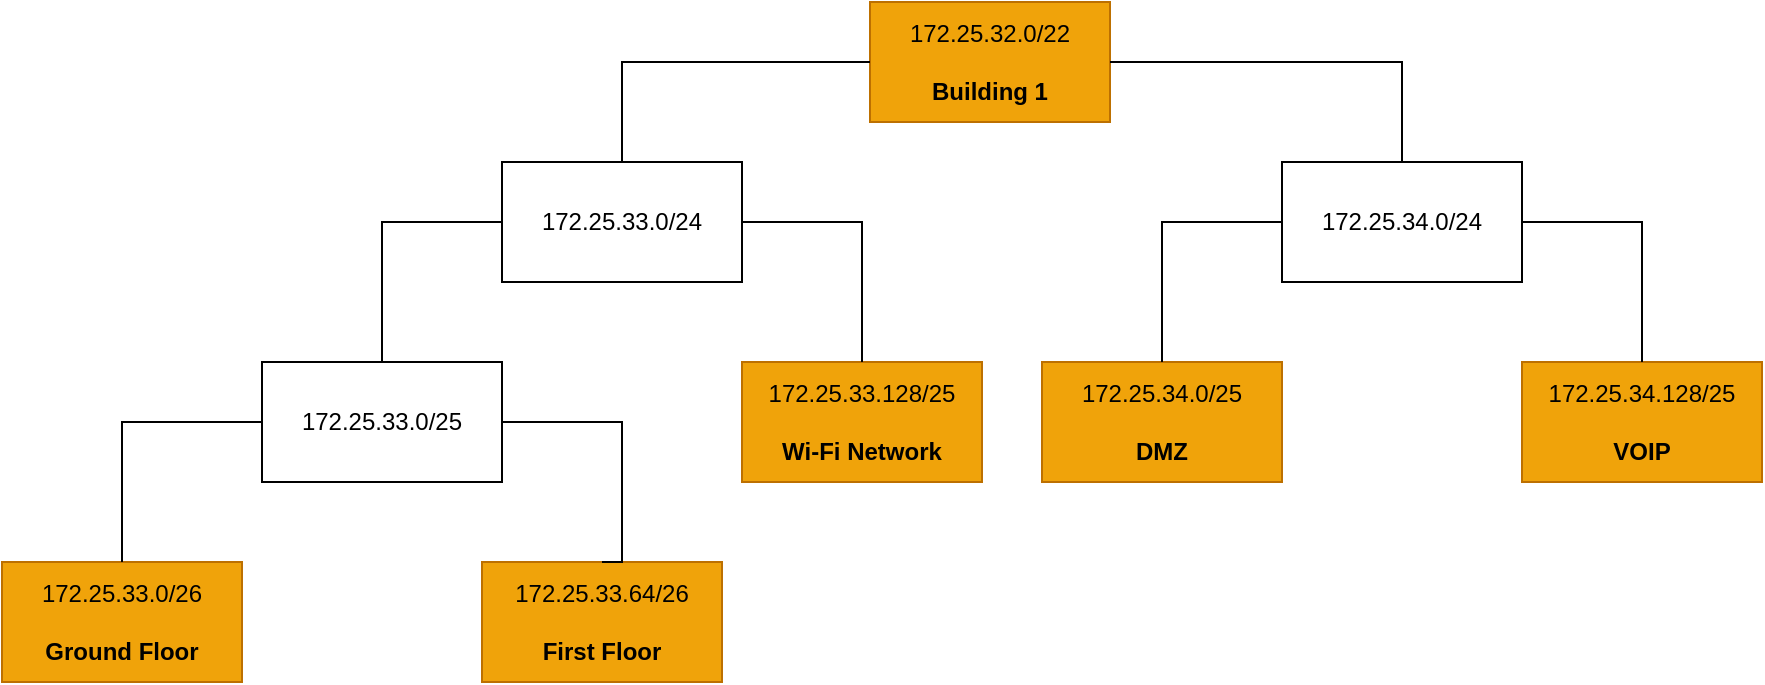 <mxfile version="23.1.5" type="device">
  <diagram name="Página-1" id="pagATBt7hbHSKExN4cWX">
    <mxGraphModel dx="1867" dy="661" grid="1" gridSize="10" guides="1" tooltips="1" connect="1" arrows="1" fold="1" page="1" pageScale="1" pageWidth="827" pageHeight="1169" math="0" shadow="0">
      <root>
        <mxCell id="0" />
        <mxCell id="1" parent="0" />
        <mxCell id="H1wOQiCzONqUMPA-irJb-1" value="172.25.32.0/22&lt;br&gt;&lt;br&gt;&lt;b&gt;Building 1&lt;/b&gt;" style="rounded=0;whiteSpace=wrap;html=1;fillColor=#f0a30a;fontColor=#000000;strokeColor=#BD7000;" parent="1" vertex="1">
          <mxGeometry x="354" y="30" width="120" height="60" as="geometry" />
        </mxCell>
        <mxCell id="H1wOQiCzONqUMPA-irJb-21" value="172.25.33.0/26&lt;br&gt;&lt;br&gt;&lt;b&gt;Ground Floor&lt;/b&gt;" style="rounded=0;whiteSpace=wrap;html=1;fillColor=#f0a30a;fontColor=#000000;strokeColor=#BD7000;" parent="1" vertex="1">
          <mxGeometry x="-80" y="310" width="120" height="60" as="geometry" />
        </mxCell>
        <mxCell id="H1wOQiCzONqUMPA-irJb-22" value="172.25.33.64/26&lt;br&gt;&lt;br&gt;&lt;b&gt;First Floor&lt;/b&gt;" style="rounded=0;whiteSpace=wrap;html=1;fillColor=#f0a30a;fontColor=#000000;strokeColor=#BD7000;" parent="1" vertex="1">
          <mxGeometry x="160" y="310" width="120" height="60" as="geometry" />
        </mxCell>
        <mxCell id="H1wOQiCzONqUMPA-irJb-23" value="172.25.33.128/25&lt;br&gt;&lt;br&gt;&lt;b&gt;Wi-Fi Network&lt;/b&gt;" style="rounded=0;whiteSpace=wrap;html=1;fillColor=#f0a30a;fontColor=#000000;strokeColor=#BD7000;" parent="1" vertex="1">
          <mxGeometry x="290" y="210" width="120" height="60" as="geometry" />
        </mxCell>
        <mxCell id="H1wOQiCzONqUMPA-irJb-24" value="172.25.34.0/25&lt;br&gt;&lt;br&gt;&lt;b&gt;DMZ&lt;/b&gt;" style="rounded=0;whiteSpace=wrap;html=1;fillColor=#f0a30a;fontColor=#000000;strokeColor=#BD7000;" parent="1" vertex="1">
          <mxGeometry x="440" y="210" width="120" height="60" as="geometry" />
        </mxCell>
        <mxCell id="H1wOQiCzONqUMPA-irJb-25" value="172.25.34.128/25&lt;br&gt;&lt;br&gt;&lt;b&gt;VOIP&lt;/b&gt;" style="rounded=0;whiteSpace=wrap;html=1;fillColor=#f0a30a;fontColor=#000000;strokeColor=#BD7000;" parent="1" vertex="1">
          <mxGeometry x="680" y="210" width="120" height="60" as="geometry" />
        </mxCell>
        <mxCell id="LlGwRYem7AL6F5qgaJpE-1" value="172.25.33.0/24" style="rounded=0;whiteSpace=wrap;html=1;" vertex="1" parent="1">
          <mxGeometry x="170" y="110" width="120" height="60" as="geometry" />
        </mxCell>
        <mxCell id="LlGwRYem7AL6F5qgaJpE-4" value="172.25.33.0/25" style="rounded=0;whiteSpace=wrap;html=1;" vertex="1" parent="1">
          <mxGeometry x="50" y="210" width="120" height="60" as="geometry" />
        </mxCell>
        <mxCell id="LlGwRYem7AL6F5qgaJpE-5" value="172.25.34.0/24" style="rounded=0;whiteSpace=wrap;html=1;" vertex="1" parent="1">
          <mxGeometry x="560" y="110" width="120" height="60" as="geometry" />
        </mxCell>
        <mxCell id="LlGwRYem7AL6F5qgaJpE-6" value="" style="endArrow=none;html=1;rounded=0;entryX=0;entryY=0.5;entryDx=0;entryDy=0;exitX=0.5;exitY=0;exitDx=0;exitDy=0;edgeStyle=orthogonalEdgeStyle;" edge="1" parent="1" source="LlGwRYem7AL6F5qgaJpE-1" target="H1wOQiCzONqUMPA-irJb-1">
          <mxGeometry width="50" height="50" relative="1" as="geometry">
            <mxPoint x="200" y="120" as="sourcePoint" />
            <mxPoint x="360" y="240" as="targetPoint" />
          </mxGeometry>
        </mxCell>
        <mxCell id="LlGwRYem7AL6F5qgaJpE-9" value="" style="endArrow=none;html=1;rounded=0;entryX=0;entryY=0.5;entryDx=0;entryDy=0;exitX=0.5;exitY=0;exitDx=0;exitDy=0;edgeStyle=orthogonalEdgeStyle;" edge="1" parent="1" source="LlGwRYem7AL6F5qgaJpE-4" target="LlGwRYem7AL6F5qgaJpE-1">
          <mxGeometry width="50" height="50" relative="1" as="geometry">
            <mxPoint x="210" y="140" as="sourcePoint" />
            <mxPoint x="350" y="70" as="targetPoint" />
            <Array as="points">
              <mxPoint x="110" y="140" />
            </Array>
          </mxGeometry>
        </mxCell>
        <mxCell id="LlGwRYem7AL6F5qgaJpE-23" value="" style="endArrow=none;html=1;rounded=0;entryX=1;entryY=0.5;entryDx=0;entryDy=0;edgeStyle=orthogonalEdgeStyle;exitX=0.5;exitY=0;exitDx=0;exitDy=0;" edge="1" parent="1" source="H1wOQiCzONqUMPA-irJb-23" target="LlGwRYem7AL6F5qgaJpE-1">
          <mxGeometry width="50" height="50" relative="1" as="geometry">
            <mxPoint x="310" y="210" as="sourcePoint" />
            <mxPoint x="210" y="200" as="targetPoint" />
            <Array as="points">
              <mxPoint x="350" y="140" />
            </Array>
          </mxGeometry>
        </mxCell>
        <mxCell id="LlGwRYem7AL6F5qgaJpE-24" value="" style="endArrow=none;html=1;rounded=0;entryX=0;entryY=0.5;entryDx=0;entryDy=0;edgeStyle=orthogonalEdgeStyle;exitX=0.5;exitY=0;exitDx=0;exitDy=0;" edge="1" parent="1" source="H1wOQiCzONqUMPA-irJb-21" target="LlGwRYem7AL6F5qgaJpE-4">
          <mxGeometry width="50" height="50" relative="1" as="geometry">
            <mxPoint x="70" y="310" as="sourcePoint" />
            <mxPoint x="210" y="200" as="targetPoint" />
            <Array as="points">
              <mxPoint x="-20" y="240" />
            </Array>
          </mxGeometry>
        </mxCell>
        <mxCell id="LlGwRYem7AL6F5qgaJpE-25" value="" style="endArrow=none;html=1;rounded=0;entryX=1;entryY=0.5;entryDx=0;entryDy=0;exitX=0.5;exitY=0;exitDx=0;exitDy=0;edgeStyle=orthogonalEdgeStyle;" edge="1" parent="1" source="H1wOQiCzONqUMPA-irJb-22" target="LlGwRYem7AL6F5qgaJpE-4">
          <mxGeometry width="50" height="50" relative="1" as="geometry">
            <mxPoint y="367" as="sourcePoint" />
            <mxPoint x="90" y="310" as="targetPoint" />
            <Array as="points">
              <mxPoint x="230" y="240" />
            </Array>
          </mxGeometry>
        </mxCell>
        <mxCell id="LlGwRYem7AL6F5qgaJpE-26" value="" style="endArrow=none;html=1;rounded=0;entryX=1;entryY=0.5;entryDx=0;entryDy=0;exitX=0.5;exitY=0;exitDx=0;exitDy=0;edgeStyle=orthogonalEdgeStyle;" edge="1" parent="1" source="LlGwRYem7AL6F5qgaJpE-5" target="H1wOQiCzONqUMPA-irJb-1">
          <mxGeometry width="50" height="50" relative="1" as="geometry">
            <mxPoint x="210" y="140" as="sourcePoint" />
            <mxPoint x="350" y="70" as="targetPoint" />
          </mxGeometry>
        </mxCell>
        <mxCell id="LlGwRYem7AL6F5qgaJpE-32" value="" style="endArrow=none;html=1;rounded=0;entryX=0;entryY=0.5;entryDx=0;entryDy=0;edgeStyle=orthogonalEdgeStyle;exitX=0.5;exitY=0;exitDx=0;exitDy=0;" edge="1" parent="1" source="H1wOQiCzONqUMPA-irJb-24" target="LlGwRYem7AL6F5qgaJpE-5">
          <mxGeometry width="50" height="50" relative="1" as="geometry">
            <mxPoint x="530" y="220" as="sourcePoint" />
            <mxPoint x="270" y="150" as="targetPoint" />
            <Array as="points">
              <mxPoint x="500" y="140" />
            </Array>
          </mxGeometry>
        </mxCell>
        <mxCell id="LlGwRYem7AL6F5qgaJpE-33" value="" style="endArrow=none;html=1;rounded=0;edgeStyle=orthogonalEdgeStyle;exitX=0.5;exitY=0;exitDx=0;exitDy=0;entryX=1;entryY=0.5;entryDx=0;entryDy=0;" edge="1" parent="1" source="H1wOQiCzONqUMPA-irJb-25" target="LlGwRYem7AL6F5qgaJpE-5">
          <mxGeometry width="50" height="50" relative="1" as="geometry">
            <mxPoint x="470" y="220" as="sourcePoint" />
            <mxPoint x="720" y="100" as="targetPoint" />
            <Array as="points">
              <mxPoint x="740" y="140" />
            </Array>
          </mxGeometry>
        </mxCell>
      </root>
    </mxGraphModel>
  </diagram>
</mxfile>

